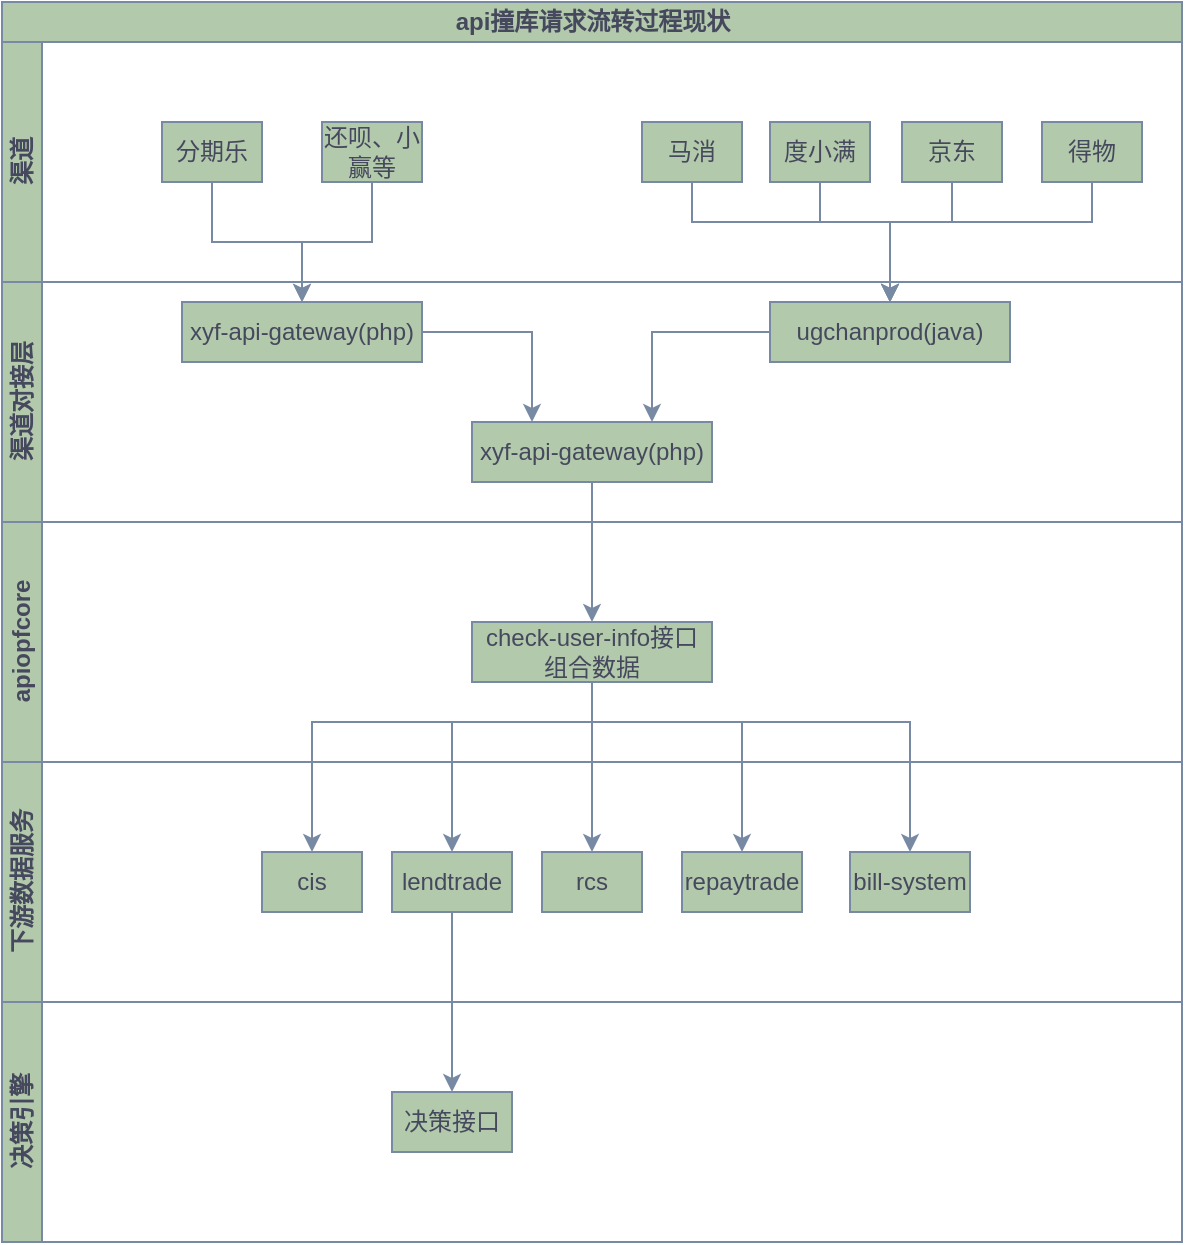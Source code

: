 <mxfile version="26.0.6">
  <diagram name="第 1 页" id="Rif8_gGGM_YZw1qzkaLH">
    <mxGraphModel dx="688" dy="424" grid="1" gridSize="10" guides="1" tooltips="1" connect="1" arrows="1" fold="1" page="1" pageScale="1" pageWidth="827" pageHeight="1169" math="0" shadow="0">
      <root>
        <mxCell id="0" />
        <mxCell id="1" parent="0" />
        <mxCell id="P5W1-HMABrKcuVaZT1bK-5" value="api撞库请求流转过程现状" style="swimlane;childLayout=stackLayout;resizeParent=1;resizeParentMax=0;horizontal=1;startSize=20;horizontalStack=0;html=1;strokeColor=#788AA3;fontColor=#46495D;fillColor=#B2C9AB;" vertex="1" parent="1">
          <mxGeometry x="30" y="300" width="590" height="620" as="geometry" />
        </mxCell>
        <mxCell id="P5W1-HMABrKcuVaZT1bK-16" value="渠道" style="swimlane;startSize=20;horizontal=0;html=1;strokeColor=#788AA3;fontColor=#46495D;fillColor=#B2C9AB;" vertex="1" parent="P5W1-HMABrKcuVaZT1bK-5">
          <mxGeometry y="20" width="590" height="120" as="geometry" />
        </mxCell>
        <mxCell id="P5W1-HMABrKcuVaZT1bK-17" value="分期乐" style="rounded=0;whiteSpace=wrap;html=1;strokeColor=#788AA3;fontColor=#46495D;fillColor=#B2C9AB;" vertex="1" parent="P5W1-HMABrKcuVaZT1bK-16">
          <mxGeometry x="80" y="40" width="50" height="30" as="geometry" />
        </mxCell>
        <mxCell id="P5W1-HMABrKcuVaZT1bK-18" value="还呗、小赢等" style="rounded=0;whiteSpace=wrap;html=1;strokeColor=#788AA3;fontColor=#46495D;fillColor=#B2C9AB;" vertex="1" parent="P5W1-HMABrKcuVaZT1bK-16">
          <mxGeometry x="160" y="40" width="50" height="30" as="geometry" />
        </mxCell>
        <mxCell id="P5W1-HMABrKcuVaZT1bK-21" value="马消" style="rounded=0;whiteSpace=wrap;html=1;strokeColor=#788AA3;fontColor=#46495D;fillColor=#B2C9AB;" vertex="1" parent="P5W1-HMABrKcuVaZT1bK-16">
          <mxGeometry x="320" y="40" width="50" height="30" as="geometry" />
        </mxCell>
        <mxCell id="P5W1-HMABrKcuVaZT1bK-22" value="度小满" style="rounded=0;whiteSpace=wrap;html=1;strokeColor=#788AA3;fontColor=#46495D;fillColor=#B2C9AB;" vertex="1" parent="P5W1-HMABrKcuVaZT1bK-16">
          <mxGeometry x="384" y="40" width="50" height="30" as="geometry" />
        </mxCell>
        <mxCell id="P5W1-HMABrKcuVaZT1bK-23" value="京东" style="rounded=0;whiteSpace=wrap;html=1;strokeColor=#788AA3;fontColor=#46495D;fillColor=#B2C9AB;" vertex="1" parent="P5W1-HMABrKcuVaZT1bK-16">
          <mxGeometry x="450" y="40" width="50" height="30" as="geometry" />
        </mxCell>
        <mxCell id="P5W1-HMABrKcuVaZT1bK-24" value="得物" style="rounded=0;whiteSpace=wrap;html=1;strokeColor=#788AA3;fontColor=#46495D;fillColor=#B2C9AB;" vertex="1" parent="P5W1-HMABrKcuVaZT1bK-16">
          <mxGeometry x="520" y="40" width="50" height="30" as="geometry" />
        </mxCell>
        <mxCell id="P5W1-HMABrKcuVaZT1bK-6" value="渠道对接层" style="swimlane;startSize=20;horizontal=0;html=1;strokeColor=#788AA3;fontColor=#46495D;fillColor=#B2C9AB;" vertex="1" parent="P5W1-HMABrKcuVaZT1bK-5">
          <mxGeometry y="140" width="590" height="120" as="geometry" />
        </mxCell>
        <mxCell id="P5W1-HMABrKcuVaZT1bK-15" style="edgeStyle=orthogonalEdgeStyle;rounded=0;orthogonalLoop=1;jettySize=auto;html=1;entryX=0.25;entryY=0;entryDx=0;entryDy=0;strokeColor=#788AA3;fontColor=#46495D;fillColor=#B2C9AB;" edge="1" parent="P5W1-HMABrKcuVaZT1bK-6" source="P5W1-HMABrKcuVaZT1bK-10" target="P5W1-HMABrKcuVaZT1bK-12">
          <mxGeometry relative="1" as="geometry" />
        </mxCell>
        <mxCell id="P5W1-HMABrKcuVaZT1bK-10" value="xyf-api-gateway(php)" style="rounded=0;whiteSpace=wrap;html=1;strokeColor=#788AA3;fontColor=#46495D;fillColor=#B2C9AB;" vertex="1" parent="P5W1-HMABrKcuVaZT1bK-6">
          <mxGeometry x="90" y="10" width="120" height="30" as="geometry" />
        </mxCell>
        <mxCell id="P5W1-HMABrKcuVaZT1bK-11" value="ugchanprod(java)" style="rounded=0;whiteSpace=wrap;html=1;strokeColor=#788AA3;fontColor=#46495D;fillColor=#B2C9AB;" vertex="1" parent="P5W1-HMABrKcuVaZT1bK-6">
          <mxGeometry x="384" y="10" width="120" height="30" as="geometry" />
        </mxCell>
        <mxCell id="P5W1-HMABrKcuVaZT1bK-12" value="xyf-api-gateway(php)" style="rounded=0;whiteSpace=wrap;html=1;strokeColor=#788AA3;fontColor=#46495D;fillColor=#B2C9AB;" vertex="1" parent="P5W1-HMABrKcuVaZT1bK-6">
          <mxGeometry x="235" y="70" width="120" height="30" as="geometry" />
        </mxCell>
        <mxCell id="P5W1-HMABrKcuVaZT1bK-14" style="edgeStyle=orthogonalEdgeStyle;rounded=0;orthogonalLoop=1;jettySize=auto;html=1;entryX=0.75;entryY=0;entryDx=0;entryDy=0;strokeColor=#788AA3;fontColor=#46495D;fillColor=#B2C9AB;" edge="1" parent="P5W1-HMABrKcuVaZT1bK-6" source="P5W1-HMABrKcuVaZT1bK-11" target="P5W1-HMABrKcuVaZT1bK-12">
          <mxGeometry relative="1" as="geometry" />
        </mxCell>
        <mxCell id="P5W1-HMABrKcuVaZT1bK-7" value="apiopfcore" style="swimlane;startSize=20;horizontal=0;html=1;strokeColor=#788AA3;fontColor=#46495D;fillColor=#B2C9AB;" vertex="1" parent="P5W1-HMABrKcuVaZT1bK-5">
          <mxGeometry y="260" width="590" height="120" as="geometry" />
        </mxCell>
        <mxCell id="P5W1-HMABrKcuVaZT1bK-29" value="check-user-info接口组合数据" style="rounded=0;whiteSpace=wrap;html=1;strokeColor=#788AA3;fontColor=#46495D;fillColor=#B2C9AB;" vertex="1" parent="P5W1-HMABrKcuVaZT1bK-7">
          <mxGeometry x="235" y="50" width="120" height="30" as="geometry" />
        </mxCell>
        <mxCell id="P5W1-HMABrKcuVaZT1bK-8" value="下游数据服务" style="swimlane;startSize=20;horizontal=0;html=1;strokeColor=#788AA3;fontColor=#46495D;fillColor=#B2C9AB;" vertex="1" parent="P5W1-HMABrKcuVaZT1bK-5">
          <mxGeometry y="380" width="590" height="120" as="geometry" />
        </mxCell>
        <mxCell id="P5W1-HMABrKcuVaZT1bK-30" value="cis" style="rounded=0;whiteSpace=wrap;html=1;strokeColor=#788AA3;fontColor=#46495D;fillColor=#B2C9AB;" vertex="1" parent="P5W1-HMABrKcuVaZT1bK-8">
          <mxGeometry x="130" y="45" width="50" height="30" as="geometry" />
        </mxCell>
        <mxCell id="P5W1-HMABrKcuVaZT1bK-31" value="lendtrade" style="rounded=0;whiteSpace=wrap;html=1;strokeColor=#788AA3;fontColor=#46495D;fillColor=#B2C9AB;" vertex="1" parent="P5W1-HMABrKcuVaZT1bK-8">
          <mxGeometry x="195" y="45" width="60" height="30" as="geometry" />
        </mxCell>
        <mxCell id="P5W1-HMABrKcuVaZT1bK-32" value="rcs" style="rounded=0;whiteSpace=wrap;html=1;strokeColor=#788AA3;fontColor=#46495D;fillColor=#B2C9AB;" vertex="1" parent="P5W1-HMABrKcuVaZT1bK-8">
          <mxGeometry x="270" y="45" width="50" height="30" as="geometry" />
        </mxCell>
        <mxCell id="P5W1-HMABrKcuVaZT1bK-33" value="repaytrade" style="rounded=0;whiteSpace=wrap;html=1;strokeColor=#788AA3;fontColor=#46495D;fillColor=#B2C9AB;" vertex="1" parent="P5W1-HMABrKcuVaZT1bK-8">
          <mxGeometry x="340" y="45" width="60" height="30" as="geometry" />
        </mxCell>
        <mxCell id="P5W1-HMABrKcuVaZT1bK-34" value="bill-system" style="rounded=0;whiteSpace=wrap;html=1;strokeColor=#788AA3;fontColor=#46495D;fillColor=#B2C9AB;" vertex="1" parent="P5W1-HMABrKcuVaZT1bK-8">
          <mxGeometry x="424" y="45" width="60" height="30" as="geometry" />
        </mxCell>
        <mxCell id="P5W1-HMABrKcuVaZT1bK-9" value="决策引擎" style="swimlane;startSize=20;horizontal=0;html=1;strokeColor=#788AA3;fontColor=#46495D;fillColor=#B2C9AB;" vertex="1" parent="P5W1-HMABrKcuVaZT1bK-5">
          <mxGeometry y="500" width="590" height="120" as="geometry" />
        </mxCell>
        <mxCell id="P5W1-HMABrKcuVaZT1bK-41" value="决策接口" style="rounded=0;whiteSpace=wrap;html=1;strokeColor=#788AA3;fontColor=#46495D;fillColor=#B2C9AB;" vertex="1" parent="P5W1-HMABrKcuVaZT1bK-9">
          <mxGeometry x="195" y="45" width="60" height="30" as="geometry" />
        </mxCell>
        <mxCell id="P5W1-HMABrKcuVaZT1bK-19" style="edgeStyle=orthogonalEdgeStyle;rounded=0;orthogonalLoop=1;jettySize=auto;html=1;entryX=0.5;entryY=0;entryDx=0;entryDy=0;strokeColor=#788AA3;fontColor=#46495D;fillColor=#B2C9AB;" edge="1" parent="P5W1-HMABrKcuVaZT1bK-5" source="P5W1-HMABrKcuVaZT1bK-17" target="P5W1-HMABrKcuVaZT1bK-10">
          <mxGeometry relative="1" as="geometry" />
        </mxCell>
        <mxCell id="P5W1-HMABrKcuVaZT1bK-20" style="edgeStyle=orthogonalEdgeStyle;rounded=0;orthogonalLoop=1;jettySize=auto;html=1;entryX=0.5;entryY=0;entryDx=0;entryDy=0;strokeColor=#788AA3;fontColor=#46495D;fillColor=#B2C9AB;" edge="1" parent="P5W1-HMABrKcuVaZT1bK-5" source="P5W1-HMABrKcuVaZT1bK-18" target="P5W1-HMABrKcuVaZT1bK-10">
          <mxGeometry relative="1" as="geometry" />
        </mxCell>
        <mxCell id="P5W1-HMABrKcuVaZT1bK-25" style="edgeStyle=orthogonalEdgeStyle;rounded=0;orthogonalLoop=1;jettySize=auto;html=1;strokeColor=#788AA3;fontColor=#46495D;fillColor=#B2C9AB;" edge="1" parent="P5W1-HMABrKcuVaZT1bK-5" source="P5W1-HMABrKcuVaZT1bK-21" target="P5W1-HMABrKcuVaZT1bK-11">
          <mxGeometry relative="1" as="geometry">
            <Array as="points">
              <mxPoint x="345" y="110" />
              <mxPoint x="444" y="110" />
            </Array>
          </mxGeometry>
        </mxCell>
        <mxCell id="P5W1-HMABrKcuVaZT1bK-26" style="edgeStyle=orthogonalEdgeStyle;rounded=0;orthogonalLoop=1;jettySize=auto;html=1;entryX=0.5;entryY=0;entryDx=0;entryDy=0;strokeColor=#788AA3;fontColor=#46495D;fillColor=#B2C9AB;" edge="1" parent="P5W1-HMABrKcuVaZT1bK-5" source="P5W1-HMABrKcuVaZT1bK-22" target="P5W1-HMABrKcuVaZT1bK-11">
          <mxGeometry relative="1" as="geometry">
            <Array as="points">
              <mxPoint x="409" y="110" />
              <mxPoint x="444" y="110" />
            </Array>
          </mxGeometry>
        </mxCell>
        <mxCell id="P5W1-HMABrKcuVaZT1bK-27" style="edgeStyle=orthogonalEdgeStyle;rounded=0;orthogonalLoop=1;jettySize=auto;html=1;entryX=0.5;entryY=0;entryDx=0;entryDy=0;strokeColor=#788AA3;fontColor=#46495D;fillColor=#B2C9AB;" edge="1" parent="P5W1-HMABrKcuVaZT1bK-5" source="P5W1-HMABrKcuVaZT1bK-23" target="P5W1-HMABrKcuVaZT1bK-11">
          <mxGeometry relative="1" as="geometry">
            <Array as="points">
              <mxPoint x="475" y="110" />
              <mxPoint x="444" y="110" />
            </Array>
          </mxGeometry>
        </mxCell>
        <mxCell id="P5W1-HMABrKcuVaZT1bK-28" style="edgeStyle=orthogonalEdgeStyle;rounded=0;orthogonalLoop=1;jettySize=auto;html=1;entryX=0.5;entryY=0;entryDx=0;entryDy=0;strokeColor=#788AA3;fontColor=#46495D;fillColor=#B2C9AB;" edge="1" parent="P5W1-HMABrKcuVaZT1bK-5" source="P5W1-HMABrKcuVaZT1bK-24" target="P5W1-HMABrKcuVaZT1bK-11">
          <mxGeometry relative="1" as="geometry">
            <Array as="points">
              <mxPoint x="545" y="110" />
              <mxPoint x="444" y="110" />
            </Array>
          </mxGeometry>
        </mxCell>
        <mxCell id="P5W1-HMABrKcuVaZT1bK-35" style="edgeStyle=orthogonalEdgeStyle;rounded=0;orthogonalLoop=1;jettySize=auto;html=1;entryX=0.5;entryY=0;entryDx=0;entryDy=0;strokeColor=#788AA3;fontColor=#46495D;fillColor=#B2C9AB;" edge="1" parent="P5W1-HMABrKcuVaZT1bK-5" source="P5W1-HMABrKcuVaZT1bK-12" target="P5W1-HMABrKcuVaZT1bK-29">
          <mxGeometry relative="1" as="geometry" />
        </mxCell>
        <mxCell id="P5W1-HMABrKcuVaZT1bK-36" style="edgeStyle=orthogonalEdgeStyle;rounded=0;orthogonalLoop=1;jettySize=auto;html=1;entryX=0.5;entryY=0;entryDx=0;entryDy=0;strokeColor=#788AA3;fontColor=#46495D;fillColor=#B2C9AB;" edge="1" parent="P5W1-HMABrKcuVaZT1bK-5" source="P5W1-HMABrKcuVaZT1bK-29" target="P5W1-HMABrKcuVaZT1bK-32">
          <mxGeometry relative="1" as="geometry" />
        </mxCell>
        <mxCell id="P5W1-HMABrKcuVaZT1bK-37" style="edgeStyle=orthogonalEdgeStyle;rounded=0;orthogonalLoop=1;jettySize=auto;html=1;strokeColor=#788AA3;fontColor=#46495D;fillColor=#B2C9AB;" edge="1" parent="P5W1-HMABrKcuVaZT1bK-5" source="P5W1-HMABrKcuVaZT1bK-29" target="P5W1-HMABrKcuVaZT1bK-30">
          <mxGeometry relative="1" as="geometry">
            <Array as="points">
              <mxPoint x="295" y="360" />
              <mxPoint x="155" y="360" />
            </Array>
          </mxGeometry>
        </mxCell>
        <mxCell id="P5W1-HMABrKcuVaZT1bK-38" style="edgeStyle=orthogonalEdgeStyle;rounded=0;orthogonalLoop=1;jettySize=auto;html=1;entryX=0.5;entryY=0;entryDx=0;entryDy=0;strokeColor=#788AA3;fontColor=#46495D;fillColor=#B2C9AB;" edge="1" parent="P5W1-HMABrKcuVaZT1bK-5" source="P5W1-HMABrKcuVaZT1bK-29" target="P5W1-HMABrKcuVaZT1bK-31">
          <mxGeometry relative="1" as="geometry">
            <Array as="points">
              <mxPoint x="295" y="360" />
              <mxPoint x="225" y="360" />
            </Array>
          </mxGeometry>
        </mxCell>
        <mxCell id="P5W1-HMABrKcuVaZT1bK-39" style="edgeStyle=orthogonalEdgeStyle;rounded=0;orthogonalLoop=1;jettySize=auto;html=1;entryX=0.5;entryY=0;entryDx=0;entryDy=0;strokeColor=#788AA3;fontColor=#46495D;fillColor=#B2C9AB;" edge="1" parent="P5W1-HMABrKcuVaZT1bK-5" source="P5W1-HMABrKcuVaZT1bK-29" target="P5W1-HMABrKcuVaZT1bK-33">
          <mxGeometry relative="1" as="geometry">
            <Array as="points">
              <mxPoint x="295" y="360" />
              <mxPoint x="370" y="360" />
            </Array>
          </mxGeometry>
        </mxCell>
        <mxCell id="P5W1-HMABrKcuVaZT1bK-40" style="edgeStyle=orthogonalEdgeStyle;rounded=0;orthogonalLoop=1;jettySize=auto;html=1;strokeColor=#788AA3;fontColor=#46495D;fillColor=#B2C9AB;" edge="1" parent="P5W1-HMABrKcuVaZT1bK-5" source="P5W1-HMABrKcuVaZT1bK-29" target="P5W1-HMABrKcuVaZT1bK-34">
          <mxGeometry relative="1" as="geometry">
            <Array as="points">
              <mxPoint x="295" y="360" />
              <mxPoint x="454" y="360" />
            </Array>
          </mxGeometry>
        </mxCell>
        <mxCell id="P5W1-HMABrKcuVaZT1bK-42" style="edgeStyle=orthogonalEdgeStyle;rounded=0;orthogonalLoop=1;jettySize=auto;html=1;strokeColor=#788AA3;fontColor=#46495D;fillColor=#B2C9AB;" edge="1" parent="P5W1-HMABrKcuVaZT1bK-5" source="P5W1-HMABrKcuVaZT1bK-31" target="P5W1-HMABrKcuVaZT1bK-41">
          <mxGeometry relative="1" as="geometry" />
        </mxCell>
      </root>
    </mxGraphModel>
  </diagram>
</mxfile>
